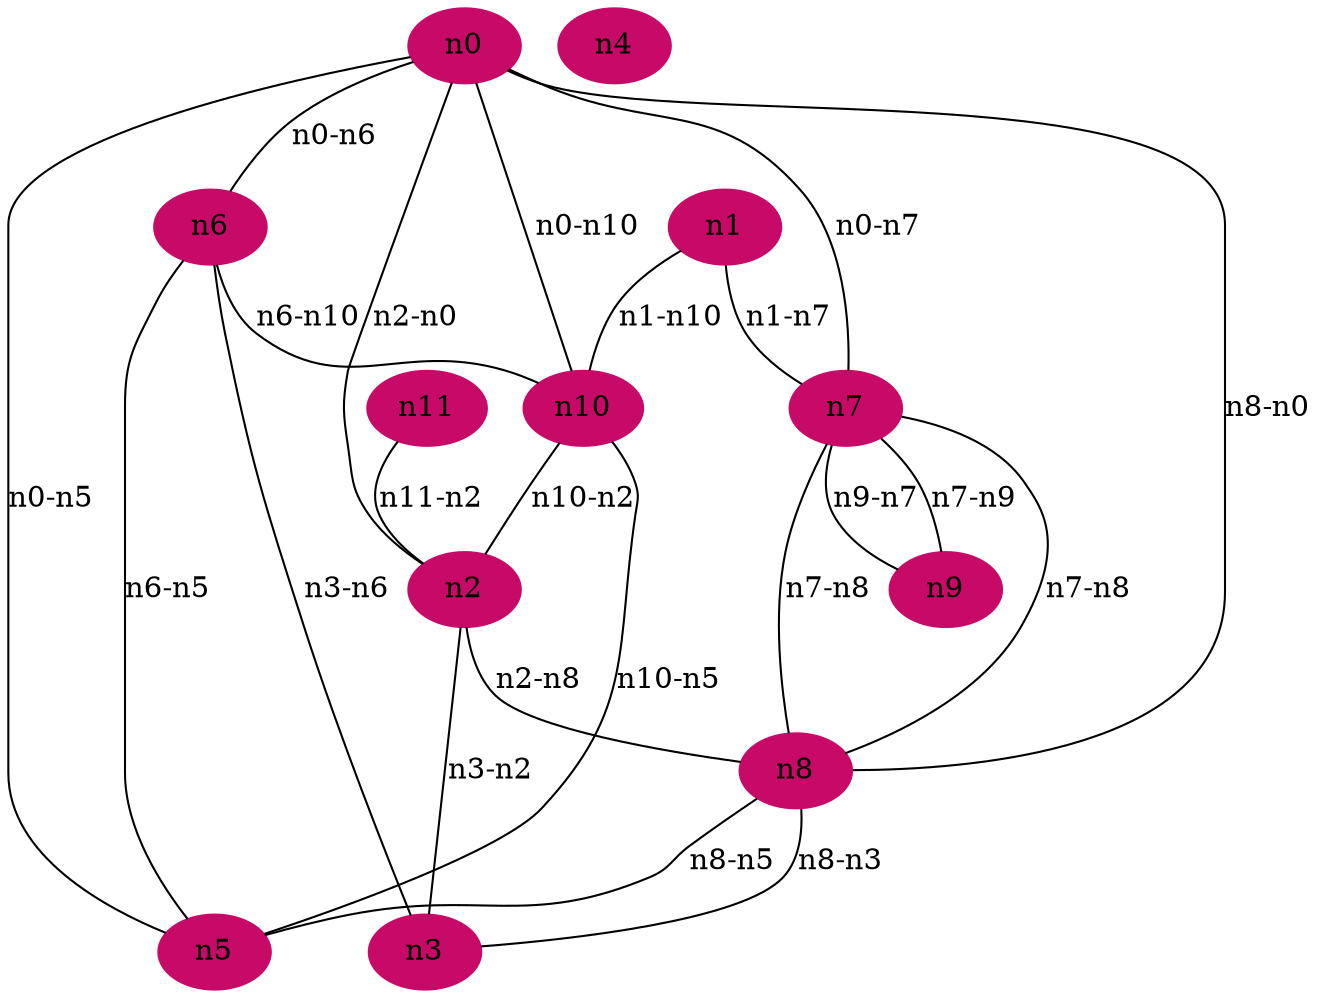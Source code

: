 graph{
	node[style="filled", color="#C70A67"]
	0[label="cpuOffloading - request:180.85 - limit:219.90", label="n0"];
	1[label="cpuOffloading - request:285.82 - limit:343.14", label="n1"];
	2[label="cpuOffloading - request:265.89 - limit:328.63", label="n2"];
	3[label="cpuOffloading - request:243.44 - limit:266.82", label="n3"];
	4[label="cpuOffloading - request:207.04 - limit:396.84", label="n4"];
	5[label="cpuOffloading - request:225.44 - limit:249.92", label="n5"];
	6[label="cpuOffloading - request:243.52 - limit:358.18", label="n6"];
	7[label="cpuOffloading - request:184.04 - limit:357.91", label="n7"];
	8[label="cpuOffloading - request:212.12 - limit:353.10", label="n8"];
	9[label="cpuOffloading - request:149.58 - limit:159.60", label="n9"];
	10[label="cpuOffloading - request:147.89 - limit:343.45", label="n10"];
	11[label="cpuOffloading - request:200.28 - limit:333.21", label="n11"];
	9 -- 7[label="latency - value:26.22", label="n9-n7"];
	6 -- 5[label="latency - value:10.31", label="n6-n5"];
	10 -- 5[label="latency - value:29.88", label="n10-n5"];
	0 -- 6[label="latency - value:25.13", label="n0-n6"];
	11 -- 2[label="latency - value:13.75", label="n11-n2"];
	2 -- 0[label="latency - value:19.55", label="n2-n0"];
	1 -- 10[label="latency - value:26.52", label="n1-n10"];
	1 -- 7[label="latency - value:17.09", label="n1-n7"];
	3 -- 2[label="latency - value:11.28", label="n3-n2"];
	0 -- 7[label="latency - value:26.62", label="n0-n7"];
	7 -- 9[label="latency - value:29.74", label="n7-n9"];
	7 -- 8[label="latency - value:25.54", label="n7-n8"];
	7 -- 8[label="latency - value:22.98", label="n7-n8"];
	6 -- 10[label="latency - value:26.11", label="n6-n10"];
	8 -- 0[label="latency - value:26.18", label="n8-n0"];
	2 -- 8[label="latency - value:24.63", label="n2-n8"];
	3 -- 6[label="latency - value:18.64", label="n3-n6"];
	0 -- 10[label="latency - value:23.32", label="n0-n10"];
	0 -- 5[label="latency - value:12.27", label="n0-n5"];
	8 -- 5[label="latency - value:28.70", label="n8-n5"];
	8 -- 3[label="latency - value:22.93", label="n8-n3"];
	10 -- 2[label="latency - value:27.30", label="n10-n2"];
}
